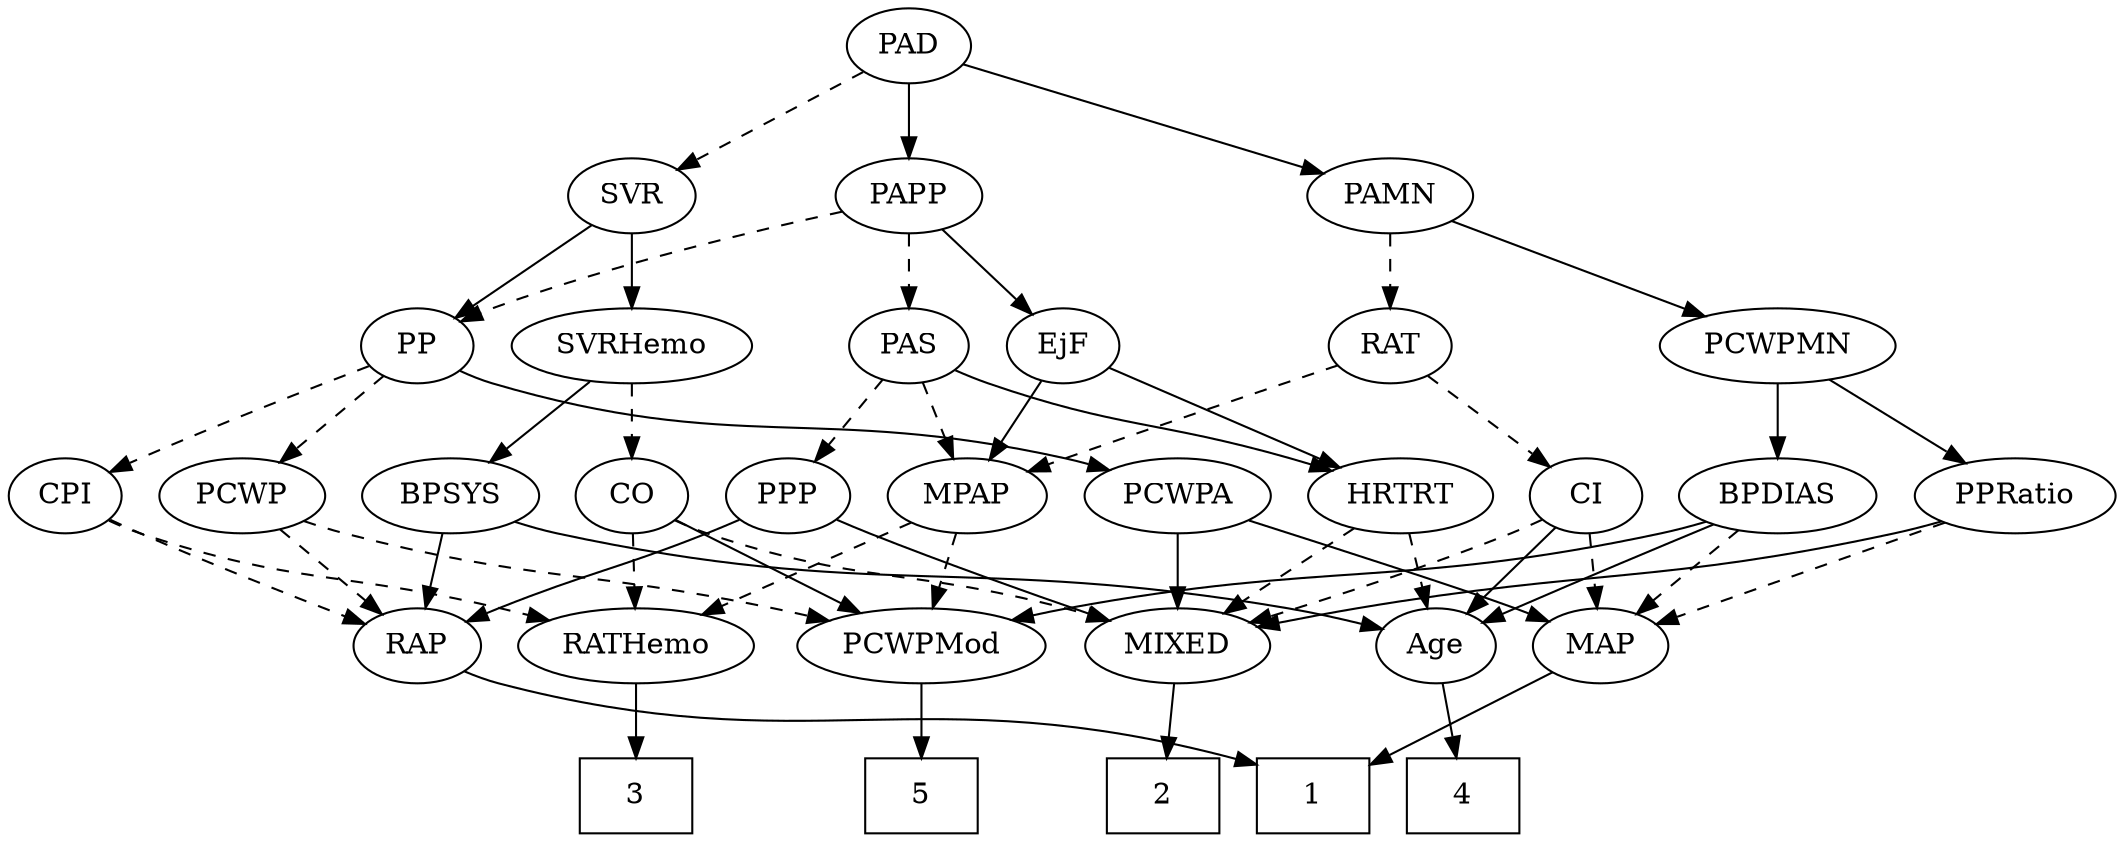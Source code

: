 strict digraph {
	graph [bb="0,0,938.65,396"];
	node [label="\N"];
	1	[height=0.5,
		pos="591,18",
		shape=box,
		width=0.75];
	2	[height=0.5,
		pos="519,18",
		shape=box,
		width=0.75];
	3	[height=0.5,
		pos="287,18",
		shape=box,
		width=0.75];
	4	[height=0.5,
		pos="663,18",
		shape=box,
		width=0.75];
	5	[height=0.5,
		pos="415,18",
		shape=box,
		width=0.75];
	Age	[height=0.5,
		pos="645,90",
		width=0.75];
	Age -> 4	[pos="e,658.56,36.275 649.36,72.055 651.36,64.261 653.79,54.822 656.04,46.079",
		style=solid];
	EjF	[height=0.5,
		pos="477,234",
		width=0.75];
	MPAP	[height=0.5,
		pos="433,162",
		width=0.97491];
	EjF -> MPAP	[pos="e,443.25,179.31 467.02,217.12 461.58,208.47 454.73,197.58 448.61,187.83",
		style=solid];
	HRTRT	[height=0.5,
		pos="627,162",
		width=1.1013];
	EjF -> HRTRT	[pos="e,600.23,175.49 498.49,222.97 522.58,211.73 562.04,193.31 590.89,179.85",
		style=solid];
	RAP	[height=0.5,
		pos="192,90",
		width=0.77632];
	RAP -> 1	[pos="e,563.85,32.963 213.08,77.909 218.18,75.626 223.69,73.473 229,72 366.32,33.946 412.65,73.793 553.95,35.714",
		style=solid];
	MIXED	[height=0.5,
		pos="528,90",
		width=1.1193];
	MIXED -> 2	[pos="e,521.2,36.104 525.78,71.697 524.78,63.983 523.59,54.712 522.49,46.112",
		style=solid];
	RATHemo	[height=0.5,
		pos="287,90",
		width=1.3721];
	MPAP -> RATHemo	[pos="e,315.65,104.74 408.23,149.13 385.41,138.18 351.2,121.78 324.93,109.19",
		style=dashed];
	PCWPMod	[height=0.5,
		pos="415,90",
		width=1.4443];
	MPAP -> PCWPMod	[pos="e,419.44,108.28 428.64,144.05 426.64,136.26 424.21,126.82 421.96,118.08",
		style=dashed];
	BPSYS	[height=0.5,
		pos="198,162",
		width=1.0471];
	BPSYS -> Age	[pos="e,620.62,97.955 226,149.64 232.18,147.48 238.74,145.45 245,144 389.59,110.52 430.89,134.06 577,108 588.08,106.02 600.02,103.26 610.76,\
100.53",
		style=solid];
	BPSYS -> RAP	[pos="e,193.47,108.1 196.52,143.7 195.86,135.98 195.06,126.71 194.32,118.11",
		style=solid];
	PAD	[height=0.5,
		pos="405,378",
		width=0.79437];
	PAMN	[height=0.5,
		pos="627,306",
		width=1.011];
	PAD -> PAMN	[pos="e,597.12,316.42 430.03,369.11 468.38,357.01 542.01,333.8 587.57,319.43",
		style=solid];
	SVR	[height=0.5,
		pos="281,306",
		width=0.77632];
	PAD -> SVR	[pos="e,301.41,318.52 384.25,365.28 364.01,353.86 333.04,336.37 310.29,323.54",
		style=dashed];
	PAPP	[height=0.5,
		pos="405,306",
		width=0.88464];
	PAD -> PAPP	[pos="e,405,324.1 405,359.7 405,351.98 405,342.71 405,334.11",
		style=solid];
	CO	[height=0.5,
		pos="281,162",
		width=0.75];
	CO -> MIXED	[pos="e,497.07,101.64 301.62,150.32 306.57,148.02 311.9,145.76 317,144 385.5,120.39 406.16,127.28 476,108 479.76,106.96 483.64,105.82 \
487.52,104.64",
		style=dashed];
	CO -> RATHemo	[pos="e,285.53,108.1 282.48,143.7 283.14,135.98 283.94,126.71 284.68,118.11",
		style=dashed];
	CO -> PCWPMod	[pos="e,387.6,105.32 301.64,150.22 322.08,139.54 353.82,122.96 378.51,110.06",
		style=solid];
	PAS	[height=0.5,
		pos="405,234",
		width=0.75];
	PAS -> MPAP	[pos="e,426.22,179.96 411.64,216.41 414.87,208.34 418.83,198.43 422.46,189.35",
		style=dashed];
	PPP	[height=0.5,
		pos="353,162",
		width=0.75];
	PAS -> PPP	[pos="e,364.51,178.49 393.46,217.46 386.73,208.4 378.1,196.79 370.54,186.61",
		style=dashed];
	PAS -> HRTRT	[pos="e,597.17,174.01 426.04,222.26 430.88,220.02 436.06,217.79 441,216 500.58,194.37 518.4,198.6 579,180 581.77,179.15 584.62,178.24 \
587.49,177.29",
		style=solid];
	RAT	[height=0.5,
		pos="627,234",
		width=0.75827];
	PAMN -> RAT	[pos="e,627,252.1 627,287.7 627,279.98 627,270.71 627,262.11",
		style=dashed];
	PCWPMN	[height=0.5,
		pos="799,234",
		width=1.3902];
	PAMN -> PCWPMN	[pos="e,767.2,247.94 654.25,293.91 682.07,282.59 725.58,264.88 757.65,251.83",
		style=solid];
	RATHemo -> 3	[pos="e,287,36.104 287,71.697 287,63.983 287,54.712 287,46.112",
		style=solid];
	CPI	[height=0.5,
		pos="27,162",
		width=0.75];
	CPI -> RAP	[pos="e,168.54,100.22 48.237,150.75 53.069,148.48 58.194,146.12 63,144 95.411,129.7 132.91,114.43 159.1,103.98",
		style=dashed];
	CPI -> RATHemo	[pos="e,250.29,102.19 47.606,150.29 52.559,147.99 57.895,145.73 63,144 134.48,119.73 155.84,126.63 229,108 232.78,107.04 236.69,106 240.6,\
104.92",
		style=dashed];
	RAT -> MPAP	[pos="e,459.95,173.55 603.28,224.86 573.65,214.63 521.43,196.43 477,180 474.49,179.07 471.91,178.11 469.31,177.13",
		style=dashed];
	CI	[height=0.5,
		pos="712,162",
		width=0.75];
	RAT -> CI	[pos="e,695.66,176.46 643.39,219.5 655.97,209.14 673.54,194.67 687.75,182.97",
		style=dashed];
	SVRHemo	[height=0.5,
		pos="281,234",
		width=1.3902];
	SVR -> SVRHemo	[pos="e,281,252.1 281,287.7 281,279.98 281,270.71 281,262.11",
		style=solid];
	PP	[height=0.5,
		pos="186,234",
		width=0.75];
	SVR -> PP	[pos="e,203.47,247.87 263.13,291.83 248.58,281.11 227.84,265.83 211.53,253.82",
		style=solid];
	PCWPMod -> 5	[pos="e,415,36.104 415,71.697 415,63.983 415,54.712 415,46.112",
		style=solid];
	PCWPA	[height=0.5,
		pos="528,162",
		width=1.1555];
	PCWPA -> MIXED	[pos="e,528,108.1 528,143.7 528,135.98 528,126.71 528,118.11",
		style=solid];
	MAP	[height=0.5,
		pos="721,90",
		width=0.84854];
	PCWPA -> MAP	[pos="e,697,101.52 559.75,150.13 601.08,135.96 669.42,112.46 681,108 683.2,107.15 685.46,106.26 687.72,105.34",
		style=solid];
	BPDIAS	[height=0.5,
		pos="799,162",
		width=1.1735];
	PCWPMN -> BPDIAS	[pos="e,799,180.1 799,215.7 799,207.98 799,198.71 799,190.11",
		style=solid];
	PPRatio	[height=0.5,
		pos="899,162",
		width=1.1013];
	PCWPMN -> PPRatio	[pos="e,878.23,177.54 821.19,217.46 835.56,207.41 854.43,194.2 869.98,183.31",
		style=solid];
	SVRHemo -> BPSYS	[pos="e,215.91,178.1 262.17,217.12 250.79,207.52 236.13,195.16 223.7,184.67",
		style=solid];
	SVRHemo -> CO	[pos="e,281,180.1 281,215.7 281,207.98 281,198.71 281,190.11",
		style=dashed];
	BPDIAS -> Age	[pos="e,666.29,101.14 770.8,148.51 746.85,137.87 711.6,122.09 681,108 679.21,107.18 677.37,106.32 675.52,105.46",
		style=solid];
	BPDIAS -> PCWPMod	[pos="e,453.74,102.13 767.98,149.63 761.45,147.52 754.55,145.51 748,144 630.48,116.81 597.3,131.53 479,108 473.98,107 468.78,105.84 463.6,\
104.6",
		style=solid];
	BPDIAS -> MAP	[pos="e,737.2,105.54 781.69,145.46 770.79,135.68 756.58,122.93 744.65,112.22",
		style=dashed];
	MAP -> 1	[pos="e,618.25,33.676 699.24,77.284 679.59,66.701 650.28,50.921 627.12,38.448",
		style=solid];
	PP -> CPI	[pos="e,48.264,173.19 163.68,223.65 138.96,213.24 97.969,195.78 63,180 61.205,179.19 59.363,178.35 57.507,177.49",
		style=dashed];
	PP -> PCWPA	[pos="e,497.24,174.25 206.52,222.01 211.48,219.73 216.84,217.55 222,216 331.65,183.19 365.58,206.21 477,180 480.42,179.2 483.94,178.26 \
487.45,177.25",
		style=solid];
	PCWP	[height=0.5,
		pos="107,162",
		width=0.97491];
	PP -> PCWP	[pos="e,123.94,178.01 170.39,219.17 159.3,209.34 144.17,195.93 131.47,184.69",
		style=dashed];
	PPP -> RAP	[pos="e,214.24,101.4 331.77,150.74 326.93,148.47 321.81,146.12 317,144 278.33,126.97 267.76,124.82 229,108 227.2,107.22 225.36,106.41 \
223.5,105.58",
		style=solid];
	PPP -> MIXED	[pos="e,497.36,101.91 374.2,150.66 379.03,148.39 384.17,146.06 389,144 421.94,129.97 459.98,115.59 487.92,105.35",
		style=solid];
	PPRatio -> MIXED	[pos="e,563.4,98.899 869.73,149.85 863.29,147.68 856.47,145.59 850,144 744.83,118.14 715.6,127.13 609,108 597.41,105.92 584.93,103.43 \
573.33,101",
		style=solid];
	PPRatio -> MAP	[pos="e,745.68,100.7 870.01,149.6 838.53,137.22 788.33,117.48 755.01,104.38",
		style=dashed];
	PCWP -> RAP	[pos="e,175.44,104.64 125.03,146.15 137.38,135.98 153.91,122.37 167.45,111.21",
		style=dashed];
	PCWP -> PCWPMod	[pos="e,374.37,101.27 133.26,149.95 139.03,147.77 145.17,145.65 151,144 235.37,120.1 259.25,126.35 345,108 351.26,106.66 357.81,105.18 \
364.3,103.66",
		style=dashed];
	CI -> Age	[pos="e,658.86,105.49 698.12,146.5 688.86,136.83 676.53,123.94 666.07,113.02",
		style=solid];
	CI -> MIXED	[pos="e,559.52,101.29 690.83,150.59 686,148.32 680.85,146.01 676,144 640.43,129.27 599.13,114.69 569.21,104.55",
		style=dashed];
	CI -> MAP	[pos="e,718.78,108.28 714.18,144.05 715.17,136.35 716.37,127.03 717.48,118.36",
		style=dashed];
	PAPP -> EjF	[pos="e,462.25,249.35 420.27,290.15 430.33,280.37 443.67,267.4 454.89,256.5",
		style=solid];
	PAPP -> PAS	[pos="e,405,252.1 405,287.7 405,279.98 405,270.71 405,262.11",
		style=dashed];
	PAPP -> PP	[pos="e,207.08,245.64 376.01,298.13 339.53,289.13 275.21,272.12 222,252 220.16,251.3 218.28,250.55 216.4,249.76",
		style=dashed];
	HRTRT -> Age	[pos="e,640.68,107.79 631.36,144.05 633.39,136.14 635.86,126.54 638.14,117.69",
		style=dashed];
	HRTRT -> MIXED	[pos="e,548.83,105.73 606.49,146.5 592.25,136.43 573.06,122.86 557.23,111.67",
		style=dashed];
}
